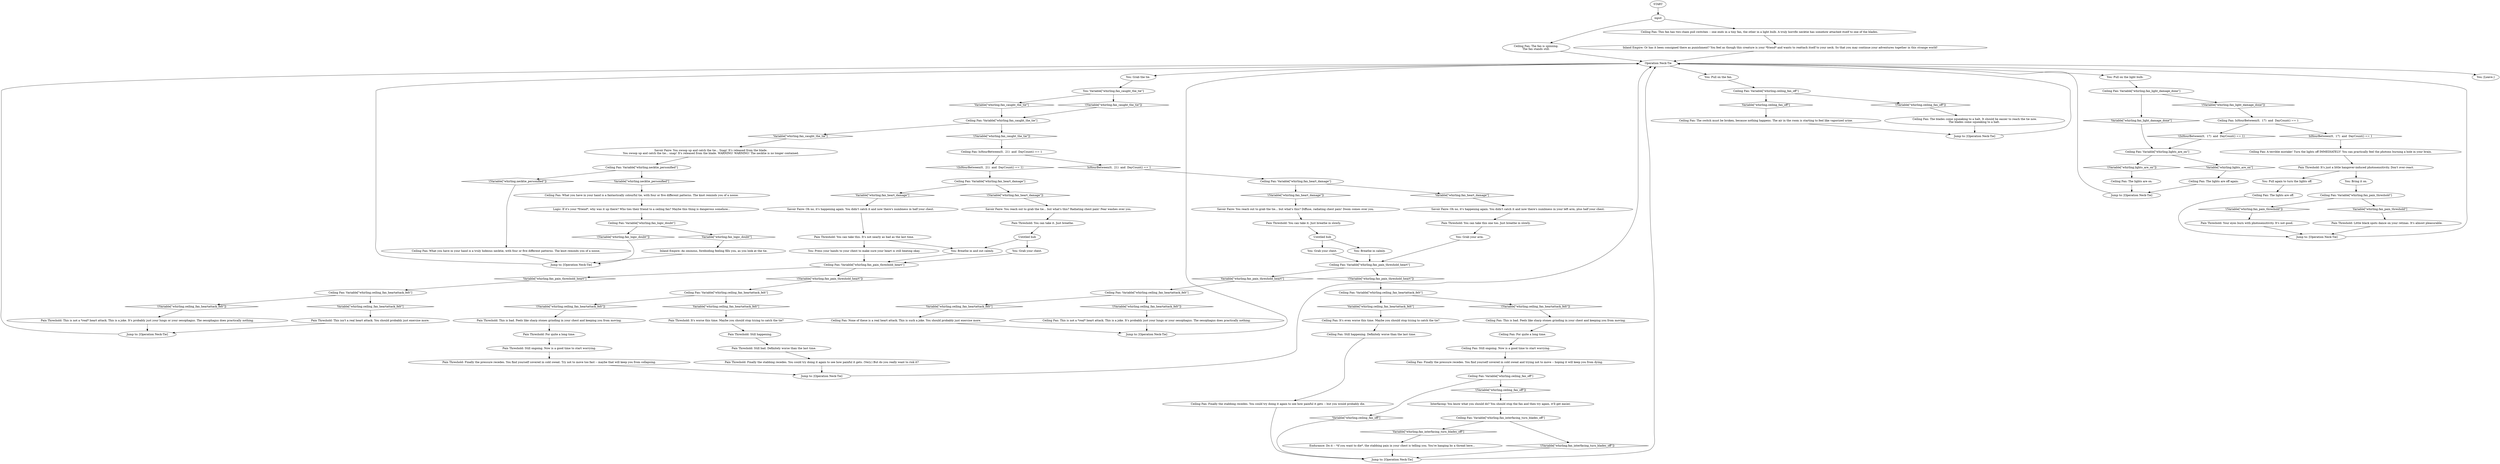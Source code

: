 # WHIRLING / CEILING FAN
# The ceiling fan is spinning like the blades of some rickety old airship about to fall on you. A truly horrendous neck-tie has somehow attached itself to one of the blades.
# ==================================================
digraph G {
	  0 [label="START"];
	  1 [label="input"];
	  2 [label="You: Grab your chest."];
	  3 [label="Jump to: [Operation Neck-Tie]"];
	  4 [label="Ceiling Fan: Still ongoing. Now is a good time to start worrying."];
	  5 [label="Jump to: [Operation Neck-Tie]"];
	  6 [label="Pain Threshold: You can take it. Just breathe."];
	  7 [label="You: Grab your chest."];
	  8 [label="Untitled hub"];
	  9 [label="Ceiling Fan: The lights are off."];
	  10 [label="Jump to: [Operation Neck-Tie]"];
	  11 [label="Pain Threshold: Still ongoing. Now is a good time to start worrying."];
	  12 [label="Ceiling Fan: Variable[\"whirling.lights_are_on\"]"];
	  13 [label="Variable[\"whirling.lights_are_on\"]", shape=diamond];
	  14 [label="!(Variable[\"whirling.lights_are_on\"])", shape=diamond];
	  15 [label="Ceiling Fan: The lights are off again."];
	  16 [label="Ceiling Fan: The lights are on."];
	  17 [label="Ceiling Fan: Finally the stabbing recedes. You could try doing it again to see how painful it gets -- but you would probably die."];
	  18 [label="Ceiling Fan: Finally the pressure recedes. You find yourself covered in cold sweat and trying not to move -- hoping it will keep you from dying."];
	  19 [label="Savoir Faire: You reach out to grab the tie... but what's this? Radiating chest pain! Fear washes over you."];
	  20 [label="Pain Threshold: You can take it. Just breathe in slowly."];
	  21 [label="Ceiling Fan: This is bad. Feels like sharp stones grinding in your chest and keeping you from moving."];
	  22 [label="Ceiling Fan: For quite a long time."];
	  23 [label="Pain Threshold: You can take this one too. Just breathe in slowly."];
	  24 [label="Ceiling Fan: This fan has two chain pull switches -- one ends in a tiny fan, the other in a light bulb. A truly horrific necktie has somehow attached itself to one of the blades."];
	  25 [label="Pain Threshold: Little black spots dance on your retinas. It's almost pleasurable."];
	  26 [label="Ceiling Fan: Variable[\"whirling.fan_caught_the_tie\"]"];
	  27 [label="Variable[\"whirling.fan_caught_the_tie\"]", shape=diamond];
	  28 [label="!(Variable[\"whirling.fan_caught_the_tie\"])", shape=diamond];
	  29 [label="You: Grab your arm."];
	  30 [label="Ceiling Fan: The blades come squeaking to a halt. It should be easier to reach the tie now.\nThe blades come squeaking to a halt. "];
	  31 [label="You: [Leave.]"];
	  32 [label="Inland Empire: An ominous, foreboding feeling fills you, as you look at the tie."];
	  33 [label="Savoir Faire: Oh no, it's happening again. You didn't catch it and now there's numbness in half your chest."];
	  34 [label="Ceiling Fan: Variable[\"whirling.ceiling_fan_heartattack_felt\"]"];
	  35 [label="Variable[\"whirling.ceiling_fan_heartattack_felt\"]", shape=diamond];
	  36 [label="!(Variable[\"whirling.ceiling_fan_heartattack_felt\"])", shape=diamond];
	  37 [label="You: Press your hands to your chest to make sure your heart is still beating okay."];
	  38 [label="Savoir Faire: Oh no, it's happening again. You didn't catch it and now there's numbness in your left arm, plus half your chest."];
	  39 [label="Endurance: Do it -- *if you want to die*, the stabbing pain in your chest is telling you. You're hanging by a thread here..."];
	  40 [label="You: Breathe in and out calmly."];
	  41 [label="Pain Threshold: You can take this. It's not nearly as bad as the last time."];
	  42 [label="Savoir Faire: You reach out to grab the tie... but what's this? Diffuse, radiating chest pain! Doom comes over you."];
	  43 [label="Ceiling Fan: Variable[\"whirling.ceiling_fan_heartattack_felt\"]"];
	  44 [label="Variable[\"whirling.ceiling_fan_heartattack_felt\"]", shape=diamond];
	  45 [label="!(Variable[\"whirling.ceiling_fan_heartattack_felt\"])", shape=diamond];
	  46 [label="Ceiling Fan: Variable[\"whirling.ceiling_fan_heartattack_felt\"]"];
	  47 [label="Variable[\"whirling.ceiling_fan_heartattack_felt\"]", shape=diamond];
	  48 [label="!(Variable[\"whirling.ceiling_fan_heartattack_felt\"])", shape=diamond];
	  49 [label="You: Bring it on."];
	  50 [label="You: Grab the tie."];
	  51 [label="You: Variable[\"whirling.fan_caught_the_tie\"]"];
	  52 [label="Variable[\"whirling.fan_caught_the_tie\"]", shape=diamond];
	  53 [label="!(Variable[\"whirling.fan_caught_the_tie\"])", shape=diamond];
	  54 [label="Ceiling Fan: Variable[\"whirling.ceiling_fan_off\"]"];
	  55 [label="Variable[\"whirling.ceiling_fan_off\"]", shape=diamond];
	  56 [label="!(Variable[\"whirling.ceiling_fan_off\"])", shape=diamond];
	  57 [label="Ceiling Fan: The switch must be broken, because nothing happens. The air in the room is starting to feel like vaporized urine."];
	  58 [label="Jump to: [Operation Neck-Tie]"];
	  59 [label="Ceiling Fan: Variable[\"whirling.fan_heart_damage\"]"];
	  60 [label="Variable[\"whirling.fan_heart_damage\"]", shape=diamond];
	  61 [label="!(Variable[\"whirling.fan_heart_damage\"])", shape=diamond];
	  62 [label="Pain Threshold: Finally the pressure recedes. You find yourself covered in cold sweat. Try not to move too fast -- maybe that will keep you from collapsing."];
	  63 [label="Ceiling Fan: What you have in your hand is a fantastically colourful tie, with four or five different patterns. The knot reminds you of a noose."];
	  64 [label="You: Pull on the light bulb."];
	  65 [label="Jump to: [Operation Neck-Tie]"];
	  66 [label="Ceiling Fan: The fan is spinning.\nThe fan stands still."];
	  67 [label="Pain Threshold: Still happening."];
	  68 [label="Ceiling Fan: Variable[\"whirling.ceiling_fan_heartattack_felt\"]"];
	  69 [label="Variable[\"whirling.ceiling_fan_heartattack_felt\"]", shape=diamond];
	  70 [label="!(Variable[\"whirling.ceiling_fan_heartattack_felt\"])", shape=diamond];
	  71 [label="Pain Threshold: Your eyes burn with photosensitivity. It's not good."];
	  72 [label="Ceiling Fan: IsHourBetween(0,  21)  and  DayCount() == 1"];
	  73 [label="IsHourBetween(0,  21)  and  DayCount() == 1", shape=diamond];
	  74 [label="!(IsHourBetween(0,  21)  and  DayCount() == 1)", shape=diamond];
	  75 [label="Ceiling Fan: Variable[\"whirling.fan_pain_threshold\"]"];
	  76 [label="Variable[\"whirling.fan_pain_threshold\"]", shape=diamond];
	  77 [label="!(Variable[\"whirling.fan_pain_threshold\"])", shape=diamond];
	  78 [label="Ceiling Fan: Variable[\"whirling.fan_pain_threshold_heart\"]"];
	  79 [label="Variable[\"whirling.fan_pain_threshold_heart\"]", shape=diamond];
	  80 [label="!(Variable[\"whirling.fan_pain_threshold_heart\"])", shape=diamond];
	  81 [label="Inland Empire: Or has it been consigned there as punishment? You feel as though this creature is your *friend* and wants to reattach itself to your neck. So that you may continue your adventures together in this strange world!"];
	  82 [label="Savoir Faire: You swoop up and catch the tie... Snap! It's released from the blade.\nYou swoop up and catch the tie... snap! It's released from the blade. WARNING! WARNING! The necktie is no longer contained."];
	  83 [label="Pain Threshold: It's just a little hangover-induced photosensitivity. Don't over-react."];
	  84 [label="Ceiling Fan: Variable[\"whirling.fan_interfacing_turn_blades_off\"]"];
	  85 [label="Variable[\"whirling.fan_interfacing_turn_blades_off\"]", shape=diamond];
	  86 [label="!(Variable[\"whirling.fan_interfacing_turn_blades_off\"])", shape=diamond];
	  87 [label="Pain Threshold: Finally the stabbing recedes. You could try doing it again to see how painful it gets. (Very.) But do you really want to risk it?"];
	  88 [label="Ceiling Fan: Variable[\"whirling.fan_pain_threshold_heart\"]"];
	  89 [label="Variable[\"whirling.fan_pain_threshold_heart\"]", shape=diamond];
	  90 [label="!(Variable[\"whirling.fan_pain_threshold_heart\"])", shape=diamond];
	  91 [label="Pain Threshold: It's worse this time. Maybe you should stop trying to catch the tie?"];
	  92 [label="You: Breathe in calmly."];
	  93 [label="Ceiling Fan: Variable[\"whirling.fan_heart_damage\"]"];
	  94 [label="Variable[\"whirling.fan_heart_damage\"]", shape=diamond];
	  95 [label="!(Variable[\"whirling.fan_heart_damage\"])", shape=diamond];
	  96 [label="Ceiling Fan: None of these is a real heart attack. This is such a joke. You should probably just exercise more."];
	  97 [label="Pain Threshold: Still bad. Definitely worse than the last time."];
	  98 [label="Pain Threshold: This is not a *real* heart attack. This is a joke. It's probably just your lungs or your oesophagus. The oesophagus does practically nothing."];
	  99 [label="Pain Threshold: This is bad. Feels like sharp stones grinding in your chest and keeping you from moving."];
	  100 [label="Operation Neck-Tie"];
	  101 [label="Ceiling Fan: It's even worse this time. Maybe you should stop trying to catch the tie?"];
	  102 [label="Ceiling Fan: Variable[\"whirling.ceiling_fan_off\"]"];
	  103 [label="Variable[\"whirling.ceiling_fan_off\"]", shape=diamond];
	  104 [label="!(Variable[\"whirling.ceiling_fan_off\"])", shape=diamond];
	  105 [label="Ceiling Fan: IsHourBetween(0,  17)  and  DayCount() == 1"];
	  106 [label="IsHourBetween(0,  17)  and  DayCount() == 1", shape=diamond];
	  107 [label="!(IsHourBetween(0,  17)  and  DayCount() == 1)", shape=diamond];
	  109 [label="Logic: If it's your *friend*, why was it up there? Who ties their friend to a ceiling fan? Maybe this thing is dangerous somehow..."];
	  110 [label="Ceiling Fan: Variable[\"whirling.fan_light_damage_done\"]"];
	  111 [label="Variable[\"whirling.fan_light_damage_done\"]", shape=diamond];
	  112 [label="!(Variable[\"whirling.fan_light_damage_done\"])", shape=diamond];
	  113 [label="Untitled hub"];
	  114 [label="Ceiling Fan: A terrible mistake! Turn the lights off IMMEDIATELY! You can practically feel the photons burning a hole in your brain."];
	  115 [label="You: Pull again to turn the lights off."];
	  116 [label="Jump to: [Operation Neck-Tie]"];
	  117 [label="Ceiling Fan: Variable[\"whirling.necktie_personified\"]"];
	  118 [label="Variable[\"whirling.necktie_personified\"]", shape=diamond];
	  119 [label="!(Variable[\"whirling.necktie_personified\"])", shape=diamond];
	  120 [label="Ceiling Fan: Variable[\"whirling.fan_logic_doubt\"]"];
	  121 [label="Variable[\"whirling.fan_logic_doubt\"]", shape=diamond];
	  122 [label="!(Variable[\"whirling.fan_logic_doubt\"])", shape=diamond];
	  123 [label="Interfacing: You know what you should do? You should stop the fan and then try again, it'll get easier."];
	  124 [label="Pain Threshold: For quite a long time."];
	  125 [label="Jump to: [Operation Neck-Tie]"];
	  126 [label="You: Pull on the fan."];
	  127 [label="Ceiling Fan: This is not a *real* heart attack. This is a joke. It's probably just your lungs or your oesophagus. The oesophagus does practically nothing."];
	  128 [label="Ceiling Fan: What you have in your hand is a truly hideous necktie, with four or five different patterns. The knot reminds you of a noose."];
	  129 [label="Ceiling Fan: Still happening. Definitely worse than the last time."];
	  130 [label="Pain Threshold: This isn't a real heart attack. You should probably just exercise more."];
	  131 [label="Jump to: [Operation Neck-Tie]"];
	  0 -> 1
	  1 -> 24
	  1 -> 66
	  2 -> 78
	  3 -> 100
	  4 -> 18
	  5 -> 100
	  6 -> 8
	  7 -> 88
	  8 -> 40
	  8 -> 7
	  9 -> 125
	  10 -> 100
	  11 -> 62
	  12 -> 13
	  12 -> 14
	  13 -> 15
	  14 -> 16
	  15 -> 65
	  16 -> 65
	  17 -> 116
	  18 -> 102
	  19 -> 6
	  20 -> 113
	  21 -> 22
	  22 -> 4
	  23 -> 29
	  24 -> 81
	  25 -> 125
	  26 -> 27
	  26 -> 28
	  27 -> 82
	  28 -> 72
	  29 -> 78
	  30 -> 10
	  32 -> 3
	  33 -> 41
	  34 -> 35
	  34 -> 36
	  35 -> 130
	  36 -> 98
	  37 -> 88
	  38 -> 23
	  39 -> 116
	  40 -> 88
	  41 -> 40
	  41 -> 37
	  42 -> 20
	  43 -> 44
	  43 -> 45
	  44 -> 101
	  45 -> 21
	  46 -> 48
	  46 -> 47
	  47 -> 96
	  48 -> 127
	  49 -> 75
	  50 -> 51
	  51 -> 52
	  51 -> 53
	  52 -> 26
	  53 -> 26
	  54 -> 56
	  54 -> 55
	  55 -> 57
	  56 -> 30
	  57 -> 10
	  58 -> 100
	  59 -> 60
	  59 -> 61
	  60 -> 33
	  61 -> 19
	  62 -> 5
	  63 -> 109
	  64 -> 110
	  65 -> 100
	  66 -> 100
	  67 -> 97
	  68 -> 69
	  68 -> 70
	  69 -> 91
	  70 -> 99
	  71 -> 125
	  72 -> 73
	  72 -> 74
	  73 -> 93
	  74 -> 59
	  75 -> 76
	  75 -> 77
	  76 -> 25
	  77 -> 71
	  78 -> 80
	  78 -> 79
	  79 -> 46
	  80 -> 43
	  81 -> 100
	  82 -> 117
	  83 -> 49
	  83 -> 115
	  84 -> 85
	  84 -> 86
	  85 -> 39
	  86 -> 116
	  87 -> 5
	  88 -> 89
	  88 -> 90
	  89 -> 34
	  90 -> 68
	  91 -> 67
	  92 -> 78
	  93 -> 94
	  93 -> 95
	  94 -> 38
	  95 -> 42
	  96 -> 58
	  97 -> 87
	  98 -> 131
	  99 -> 124
	  100 -> 64
	  100 -> 50
	  100 -> 126
	  100 -> 31
	  101 -> 129
	  102 -> 104
	  102 -> 103
	  103 -> 116
	  104 -> 123
	  105 -> 106
	  105 -> 107
	  106 -> 114
	  107 -> 12
	  109 -> 120
	  110 -> 112
	  110 -> 111
	  111 -> 12
	  112 -> 105
	  113 -> 2
	  113 -> 92
	  114 -> 83
	  115 -> 9
	  116 -> 100
	  117 -> 118
	  117 -> 119
	  118 -> 63
	  119 -> 128
	  120 -> 121
	  120 -> 122
	  121 -> 32
	  122 -> 3
	  123 -> 84
	  124 -> 11
	  125 -> 100
	  126 -> 54
	  127 -> 58
	  128 -> 3
	  129 -> 17
	  130 -> 131
	  131 -> 100
}

